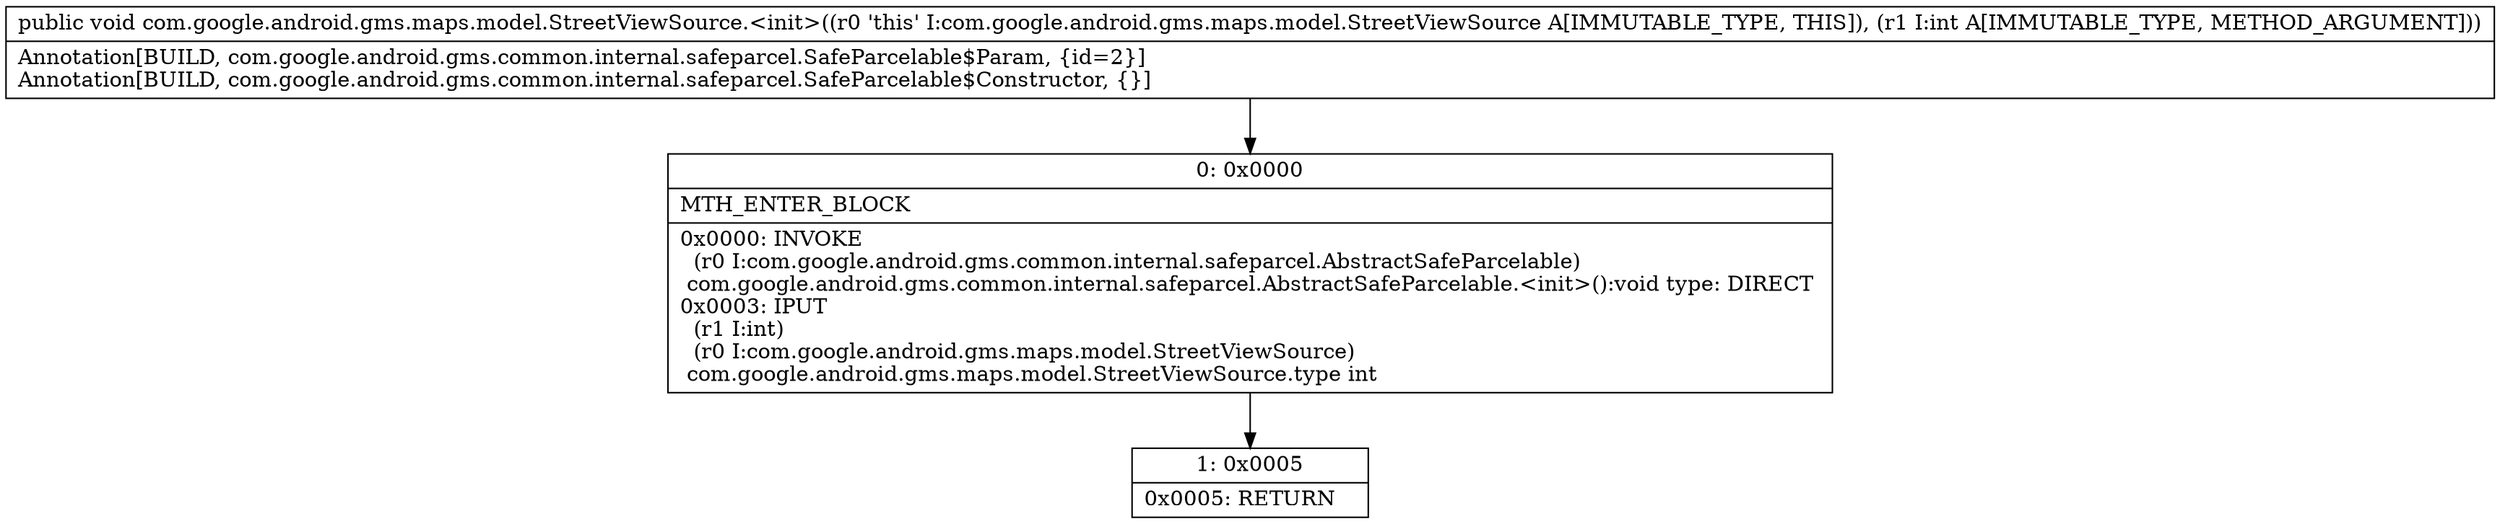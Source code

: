 digraph "CFG forcom.google.android.gms.maps.model.StreetViewSource.\<init\>(I)V" {
Node_0 [shape=record,label="{0\:\ 0x0000|MTH_ENTER_BLOCK\l|0x0000: INVOKE  \l  (r0 I:com.google.android.gms.common.internal.safeparcel.AbstractSafeParcelable)\l com.google.android.gms.common.internal.safeparcel.AbstractSafeParcelable.\<init\>():void type: DIRECT \l0x0003: IPUT  \l  (r1 I:int)\l  (r0 I:com.google.android.gms.maps.model.StreetViewSource)\l com.google.android.gms.maps.model.StreetViewSource.type int \l}"];
Node_1 [shape=record,label="{1\:\ 0x0005|0x0005: RETURN   \l}"];
MethodNode[shape=record,label="{public void com.google.android.gms.maps.model.StreetViewSource.\<init\>((r0 'this' I:com.google.android.gms.maps.model.StreetViewSource A[IMMUTABLE_TYPE, THIS]), (r1 I:int A[IMMUTABLE_TYPE, METHOD_ARGUMENT]))  | Annotation[BUILD, com.google.android.gms.common.internal.safeparcel.SafeParcelable$Param, \{id=2\}]\lAnnotation[BUILD, com.google.android.gms.common.internal.safeparcel.SafeParcelable$Constructor, \{\}]\l}"];
MethodNode -> Node_0;
Node_0 -> Node_1;
}

